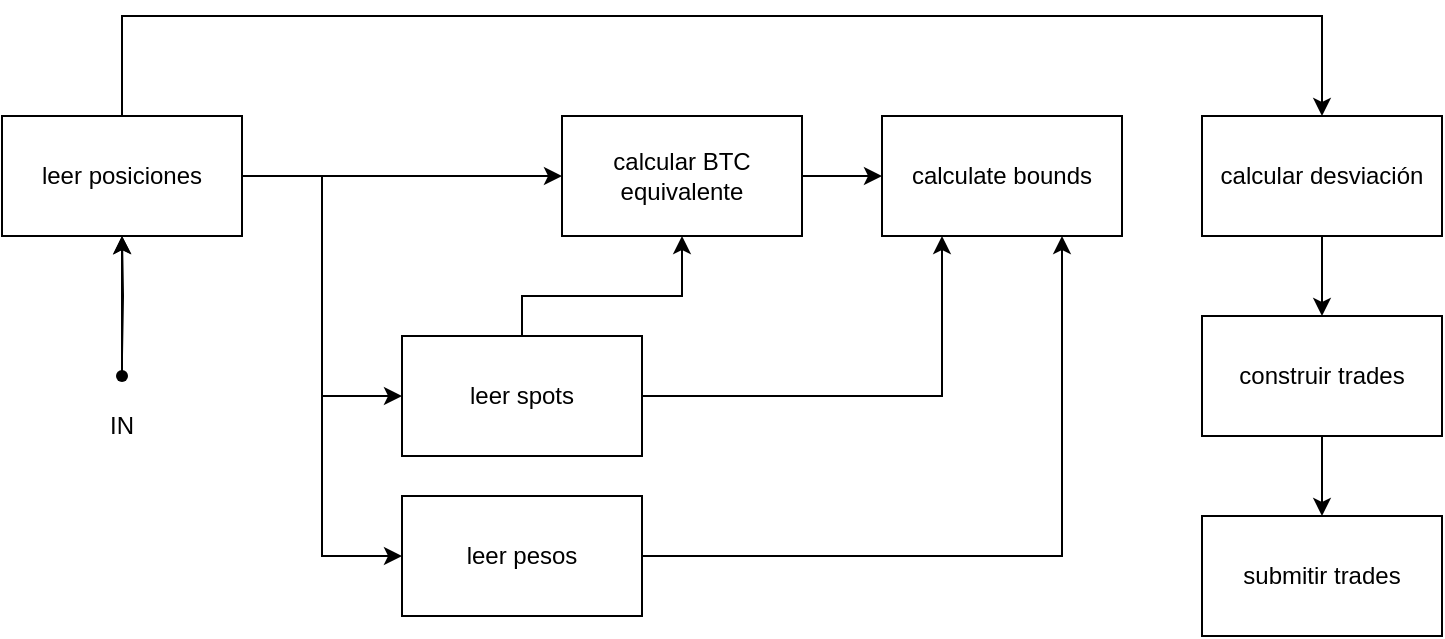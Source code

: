 <mxfile version="18.0.1" type="device"><diagram id="kgpKYQtTHZ0yAKxKKP6v" name="Main"><mxGraphModel dx="789" dy="496" grid="1" gridSize="10" guides="1" tooltips="1" connect="1" arrows="1" fold="1" page="1" pageScale="1" pageWidth="850" pageHeight="1100" math="0" shadow="0"><root><mxCell id="0"/><mxCell id="1" parent="0"/><mxCell id="-lOVLa_yhIWLkalHOCLN-29" value="" style="edgeStyle=orthogonalEdgeStyle;rounded=0;orthogonalLoop=1;jettySize=auto;html=1;entryX=0;entryY=0.5;entryDx=0;entryDy=0;" parent="1" source="-lOVLa_yhIWLkalHOCLN-24" target="-lOVLa_yhIWLkalHOCLN-31" edge="1"><mxGeometry relative="1" as="geometry"/></mxCell><mxCell id="-lOVLa_yhIWLkalHOCLN-43" value="" style="edgeStyle=orthogonalEdgeStyle;rounded=0;orthogonalLoop=1;jettySize=auto;html=1;entryX=0.5;entryY=0;entryDx=0;entryDy=0;exitX=0.5;exitY=0;exitDx=0;exitDy=0;" parent="1" source="-lOVLa_yhIWLkalHOCLN-24" target="-lOVLa_yhIWLkalHOCLN-40" edge="1"><mxGeometry relative="1" as="geometry"><mxPoint x="280" y="140" as="targetPoint"/><Array as="points"><mxPoint x="280" y="200"/><mxPoint x="880" y="200"/></Array></mxGeometry></mxCell><mxCell id="-lOVLa_yhIWLkalHOCLN-24" value="leer posiciones" style="rounded=0;whiteSpace=wrap;html=1;" parent="1" vertex="1"><mxGeometry x="220" y="250" width="120" height="60" as="geometry"/></mxCell><mxCell id="-lOVLa_yhIWLkalHOCLN-27" value="" style="edgeStyle=orthogonalEdgeStyle;rounded=0;orthogonalLoop=1;jettySize=auto;html=1;entryX=0.5;entryY=1;entryDx=0;entryDy=0;" parent="1" target="-lOVLa_yhIWLkalHOCLN-24" edge="1"><mxGeometry relative="1" as="geometry"><mxPoint x="280" y="370" as="sourcePoint"/></mxGeometry></mxCell><mxCell id="-lOVLa_yhIWLkalHOCLN-48" value="" style="edgeStyle=orthogonalEdgeStyle;rounded=0;orthogonalLoop=1;jettySize=auto;html=1;exitX=0.55;exitY=0.675;exitDx=0;exitDy=0;exitPerimeter=0;" parent="1" source="-lOVLa_yhIWLkalHOCLN-25" target="-lOVLa_yhIWLkalHOCLN-24" edge="1"><mxGeometry relative="1" as="geometry"/></mxCell><mxCell id="-lOVLa_yhIWLkalHOCLN-25" value="" style="shape=waypoint;sketch=0;size=6;pointerEvents=1;points=[];fillColor=default;resizable=0;rotatable=0;perimeter=centerPerimeter;snapToPoint=1;rounded=0;" parent="1" vertex="1"><mxGeometry x="260" y="360" width="40" height="40" as="geometry"/></mxCell><mxCell id="Z8weY96iJd0Q0cd0lj3A-24" value="" style="edgeStyle=orthogonalEdgeStyle;rounded=0;orthogonalLoop=1;jettySize=auto;html=1;" edge="1" parent="1" source="-lOVLa_yhIWLkalHOCLN-28" target="-lOVLa_yhIWLkalHOCLN-34"><mxGeometry relative="1" as="geometry"/></mxCell><mxCell id="-lOVLa_yhIWLkalHOCLN-28" value="calcular BTC equivalente" style="whiteSpace=wrap;html=1;rounded=0;" parent="1" vertex="1"><mxGeometry x="500" y="250" width="120" height="60" as="geometry"/></mxCell><mxCell id="-lOVLa_yhIWLkalHOCLN-37" value="" style="edgeStyle=orthogonalEdgeStyle;rounded=0;orthogonalLoop=1;jettySize=auto;html=1;entryX=0.25;entryY=1;entryDx=0;entryDy=0;" parent="1" source="-lOVLa_yhIWLkalHOCLN-30" target="-lOVLa_yhIWLkalHOCLN-34" edge="1"><mxGeometry relative="1" as="geometry"><mxPoint x="680" y="360" as="targetPoint"/></mxGeometry></mxCell><mxCell id="Z8weY96iJd0Q0cd0lj3A-23" value="" style="edgeStyle=orthogonalEdgeStyle;rounded=0;orthogonalLoop=1;jettySize=auto;html=1;" edge="1" parent="1" source="-lOVLa_yhIWLkalHOCLN-30" target="-lOVLa_yhIWLkalHOCLN-28"><mxGeometry relative="1" as="geometry"><Array as="points"><mxPoint x="480" y="340"/><mxPoint x="560" y="340"/></Array></mxGeometry></mxCell><mxCell id="-lOVLa_yhIWLkalHOCLN-30" value="leer spots" style="whiteSpace=wrap;html=1;rounded=0;" parent="1" vertex="1"><mxGeometry x="420" y="360" width="120" height="60" as="geometry"/></mxCell><mxCell id="-lOVLa_yhIWLkalHOCLN-39" value="" style="edgeStyle=orthogonalEdgeStyle;rounded=0;orthogonalLoop=1;jettySize=auto;html=1;entryX=0.75;entryY=1;entryDx=0;entryDy=0;" parent="1" source="-lOVLa_yhIWLkalHOCLN-31" target="-lOVLa_yhIWLkalHOCLN-34" edge="1"><mxGeometry relative="1" as="geometry"><mxPoint x="680" y="440" as="targetPoint"/></mxGeometry></mxCell><mxCell id="-lOVLa_yhIWLkalHOCLN-31" value="leer pesos" style="whiteSpace=wrap;html=1;rounded=0;" parent="1" vertex="1"><mxGeometry x="420" y="440" width="120" height="60" as="geometry"/></mxCell><mxCell id="-lOVLa_yhIWLkalHOCLN-32" value="" style="edgeStyle=orthogonalEdgeStyle;rounded=0;orthogonalLoop=1;jettySize=auto;html=1;entryX=0;entryY=0.5;entryDx=0;entryDy=0;exitX=1;exitY=0.5;exitDx=0;exitDy=0;" parent="1" source="-lOVLa_yhIWLkalHOCLN-24" target="-lOVLa_yhIWLkalHOCLN-30" edge="1"><mxGeometry relative="1" as="geometry"><mxPoint x="350" y="290" as="sourcePoint"/><mxPoint x="430" y="450" as="targetPoint"/></mxGeometry></mxCell><mxCell id="-lOVLa_yhIWLkalHOCLN-33" value="" style="edgeStyle=orthogonalEdgeStyle;rounded=0;orthogonalLoop=1;jettySize=auto;html=1;entryX=0;entryY=0.5;entryDx=0;entryDy=0;exitX=1;exitY=0.5;exitDx=0;exitDy=0;" parent="1" source="-lOVLa_yhIWLkalHOCLN-24" target="-lOVLa_yhIWLkalHOCLN-28" edge="1"><mxGeometry relative="1" as="geometry"><mxPoint x="350" y="290" as="sourcePoint"/><mxPoint x="430" y="370" as="targetPoint"/></mxGeometry></mxCell><mxCell id="-lOVLa_yhIWLkalHOCLN-34" value="calculate bounds" style="whiteSpace=wrap;html=1;rounded=0;" parent="1" vertex="1"><mxGeometry x="660" y="250" width="120" height="60" as="geometry"/></mxCell><mxCell id="-lOVLa_yhIWLkalHOCLN-45" value="" style="edgeStyle=orthogonalEdgeStyle;rounded=0;orthogonalLoop=1;jettySize=auto;html=1;" parent="1" source="-lOVLa_yhIWLkalHOCLN-40" target="-lOVLa_yhIWLkalHOCLN-44" edge="1"><mxGeometry relative="1" as="geometry"/></mxCell><mxCell id="-lOVLa_yhIWLkalHOCLN-40" value="calcular desviación" style="whiteSpace=wrap;html=1;rounded=0;" parent="1" vertex="1"><mxGeometry x="820" y="250" width="120" height="60" as="geometry"/></mxCell><mxCell id="-lOVLa_yhIWLkalHOCLN-47" value="" style="edgeStyle=orthogonalEdgeStyle;rounded=0;orthogonalLoop=1;jettySize=auto;html=1;" parent="1" source="-lOVLa_yhIWLkalHOCLN-44" target="-lOVLa_yhIWLkalHOCLN-46" edge="1"><mxGeometry relative="1" as="geometry"/></mxCell><mxCell id="-lOVLa_yhIWLkalHOCLN-44" value="construir trades" style="whiteSpace=wrap;html=1;rounded=0;" parent="1" vertex="1"><mxGeometry x="820" y="350" width="120" height="60" as="geometry"/></mxCell><mxCell id="-lOVLa_yhIWLkalHOCLN-46" value="submitir trades" style="whiteSpace=wrap;html=1;rounded=0;" parent="1" vertex="1"><mxGeometry x="820" y="450" width="120" height="60" as="geometry"/></mxCell><mxCell id="-lOVLa_yhIWLkalHOCLN-49" value="IN" style="text;html=1;strokeColor=none;fillColor=none;align=center;verticalAlign=middle;whiteSpace=wrap;rounded=0;" parent="1" vertex="1"><mxGeometry x="250" y="390" width="60" height="30" as="geometry"/></mxCell></root></mxGraphModel></diagram></mxfile>